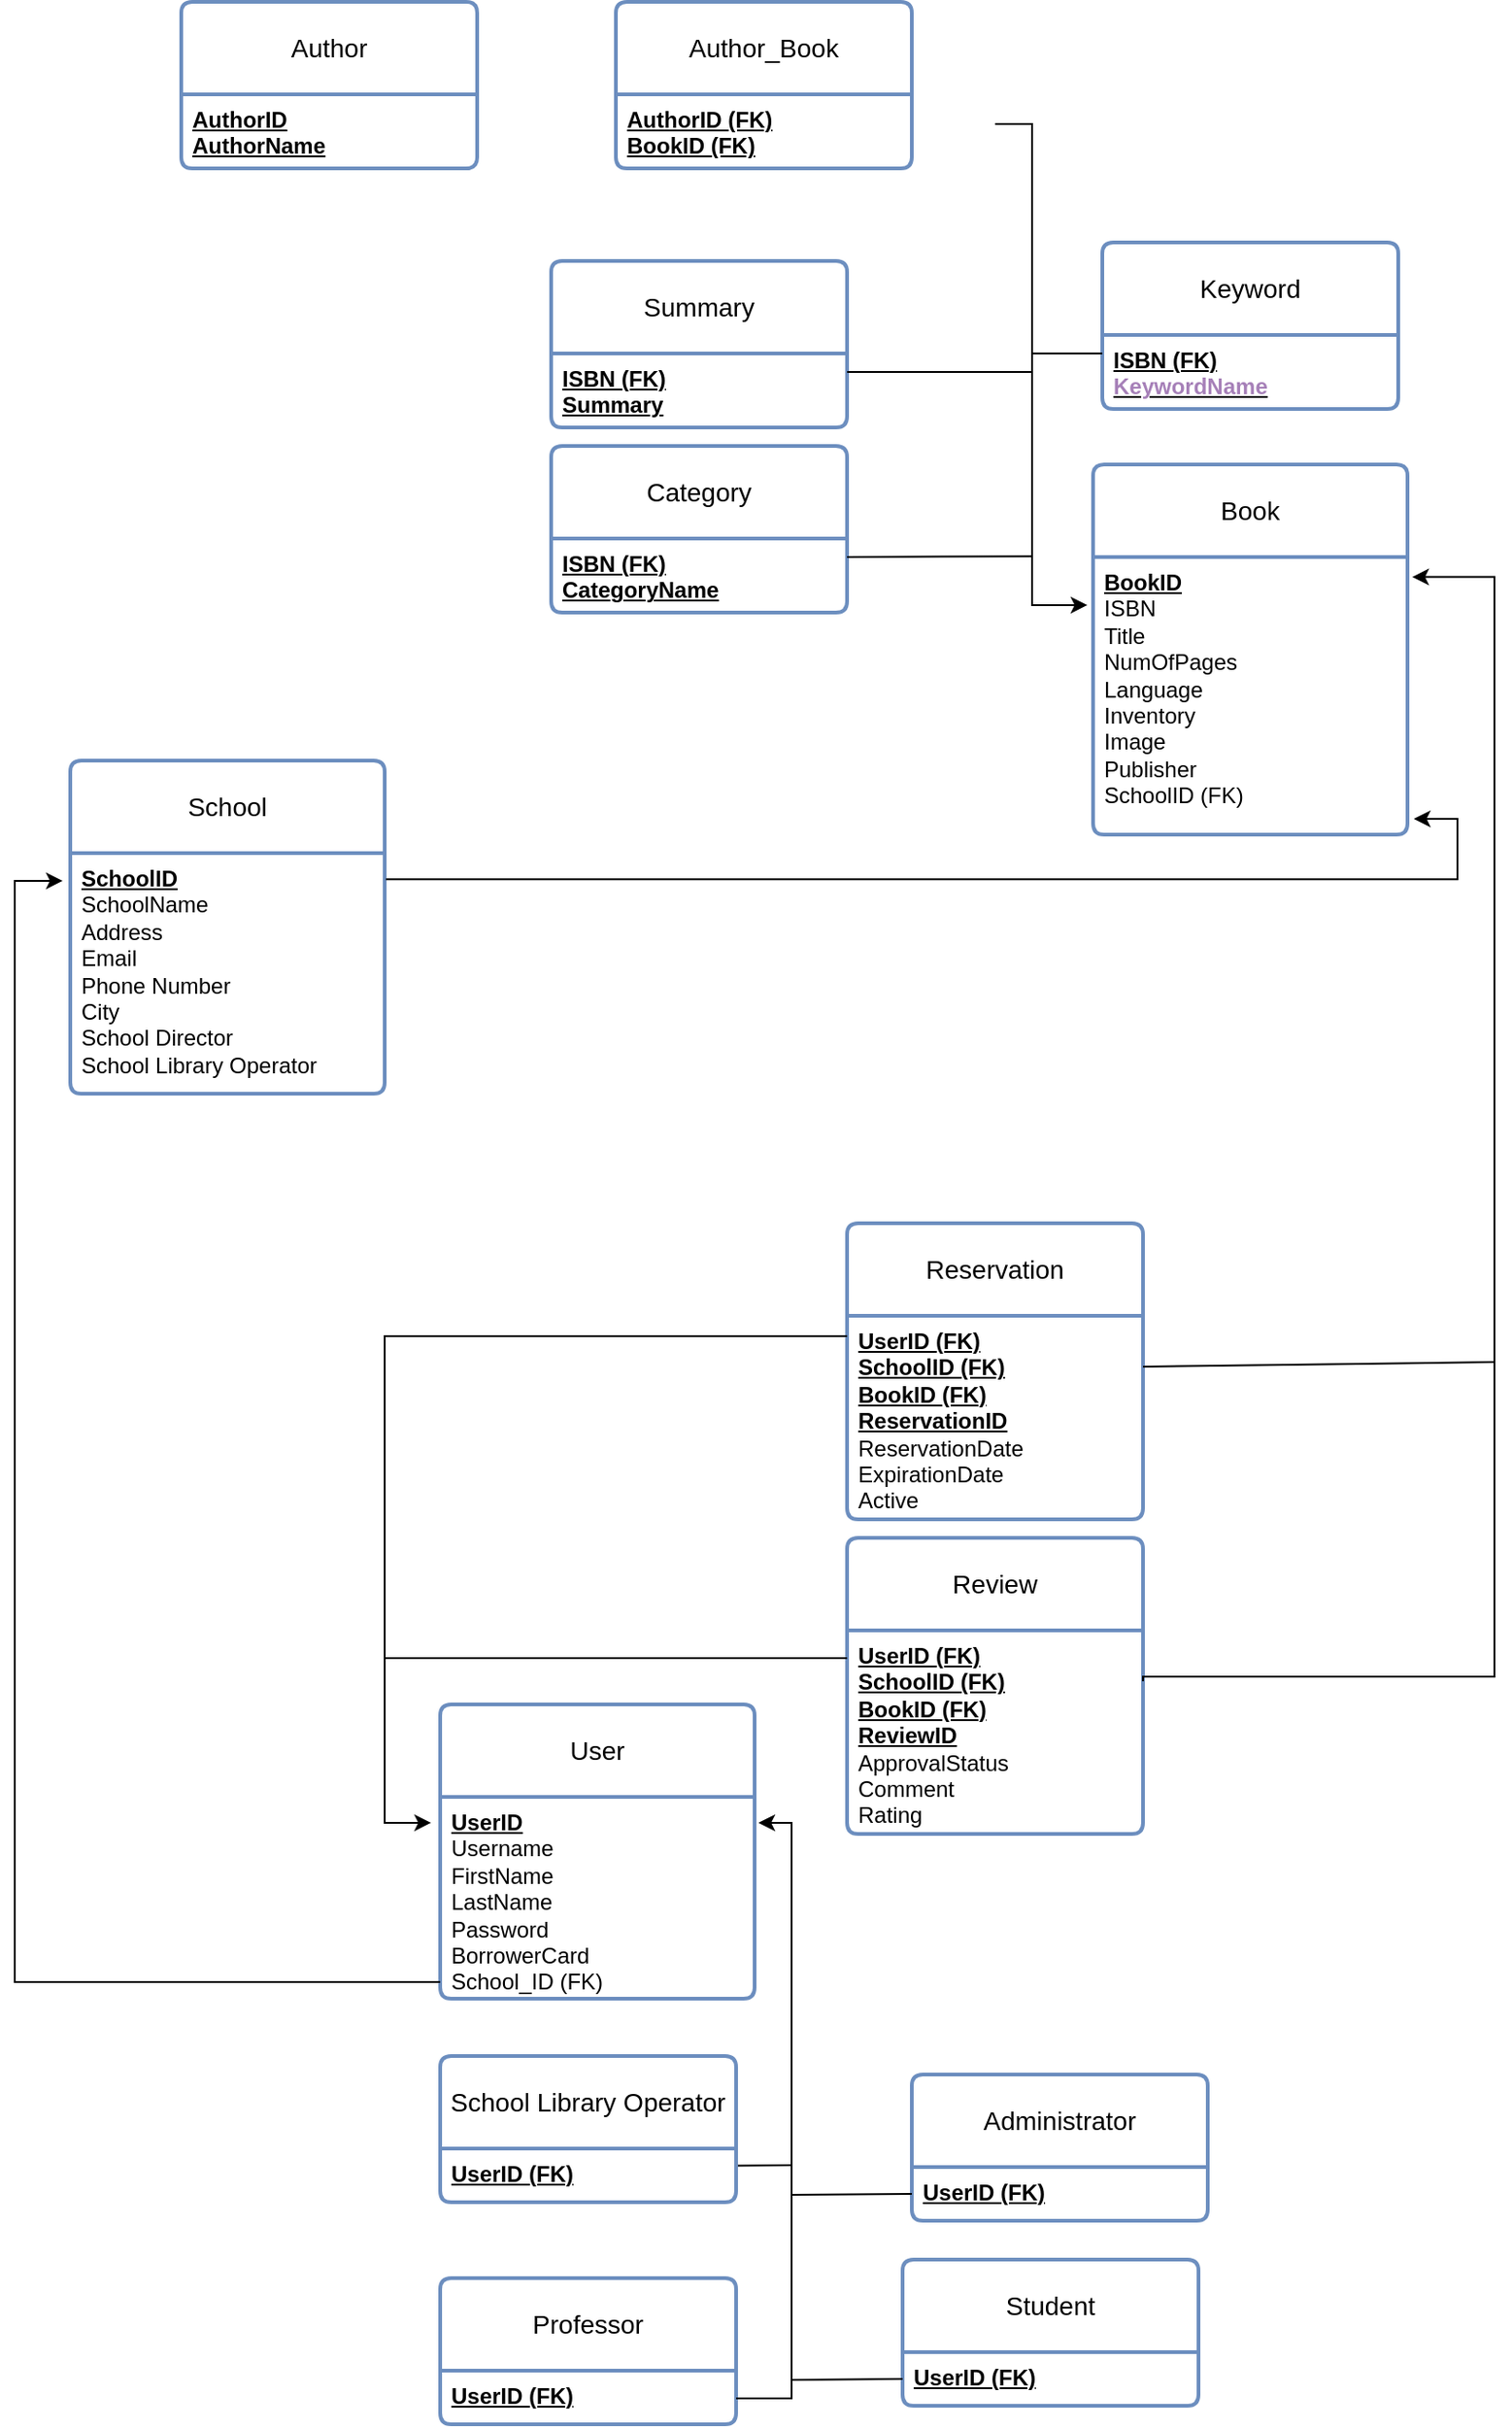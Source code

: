 <mxfile version="21.3.4" type="github">
  <diagram name="Σελίδα-1" id="zOCQZcjmYUrIdOuTZQAy">
    <mxGraphModel dx="1050" dy="1750" grid="1" gridSize="10" guides="1" tooltips="1" connect="1" arrows="1" fold="1" page="1" pageScale="1" pageWidth="827" pageHeight="1169" math="0" shadow="0">
      <root>
        <mxCell id="0" />
        <mxCell id="1" parent="0" />
        <mxCell id="oJ1XokG1mtXctFdXL_2H-8" value="School" style="swimlane;childLayout=stackLayout;horizontal=1;startSize=50;horizontalStack=0;rounded=1;fontSize=14;fontStyle=0;strokeWidth=2;resizeParent=0;resizeLast=1;shadow=0;dashed=0;align=center;arcSize=4;whiteSpace=wrap;html=1;fillColor=default;strokeColor=#6c8ebf;" parent="1" vertex="1">
          <mxGeometry x="130" y="20" width="170" height="180" as="geometry">
            <mxRectangle x="220" y="140" width="80" height="50" as="alternateBounds" />
          </mxGeometry>
        </mxCell>
        <mxCell id="oJ1XokG1mtXctFdXL_2H-9" value="&lt;u&gt;&lt;b&gt;SchoolID&lt;/b&gt;&lt;br&gt;&lt;/u&gt;SchoolName&lt;br&gt;Address&lt;br&gt;Email&lt;br&gt;Phone Number&lt;br&gt;City&lt;br&gt;School Director&lt;br&gt;School Library Operator" style="align=left;strokeColor=none;fillColor=none;spacingLeft=4;fontSize=12;verticalAlign=top;resizable=0;rotatable=0;part=1;html=1;" parent="oJ1XokG1mtXctFdXL_2H-8" vertex="1">
          <mxGeometry y="50" width="170" height="130" as="geometry" />
        </mxCell>
        <mxCell id="oJ1XokG1mtXctFdXL_2H-10" value="Book" style="swimlane;childLayout=stackLayout;horizontal=1;startSize=50;horizontalStack=0;rounded=1;fontSize=14;fontStyle=0;strokeWidth=2;resizeParent=0;resizeLast=1;shadow=0;dashed=0;align=center;arcSize=4;whiteSpace=wrap;html=1;fillColor=default;strokeColor=#6c8ebf;" parent="1" vertex="1">
          <mxGeometry x="683" y="-140" width="170" height="200" as="geometry">
            <mxRectangle x="220" y="140" width="80" height="50" as="alternateBounds" />
          </mxGeometry>
        </mxCell>
        <mxCell id="oJ1XokG1mtXctFdXL_2H-11" value="&lt;b&gt;&lt;u&gt;BookID&lt;/u&gt;&lt;br&gt;&lt;/b&gt;ISBN&lt;br&gt;Title&lt;br&gt;NumOfPages&lt;br&gt;Language&lt;br&gt;Inventory&lt;br&gt;Image&lt;br&gt;Publisher&lt;br&gt;SchoolID (FK)" style="align=left;strokeColor=none;fillColor=none;spacingLeft=4;fontSize=12;verticalAlign=top;resizable=0;rotatable=0;part=1;html=1;" parent="oJ1XokG1mtXctFdXL_2H-10" vertex="1">
          <mxGeometry y="50" width="170" height="150" as="geometry" />
        </mxCell>
        <mxCell id="oJ1XokG1mtXctFdXL_2H-14" value="Keyword" style="swimlane;childLayout=stackLayout;horizontal=1;startSize=50;horizontalStack=0;rounded=1;fontSize=14;fontStyle=0;strokeWidth=2;resizeParent=0;resizeLast=1;shadow=0;dashed=0;align=center;arcSize=4;whiteSpace=wrap;html=1;fillColor=default;strokeColor=#6c8ebf;" parent="1" vertex="1">
          <mxGeometry x="688" y="-260" width="160" height="90" as="geometry" />
        </mxCell>
        <mxCell id="oJ1XokG1mtXctFdXL_2H-15" value="&lt;b style=&quot;border-color: var(--border-color);&quot;&gt;&lt;u style=&quot;border-color: var(--border-color);&quot;&gt;&lt;b style=&quot;border-color: var(--border-color);&quot;&gt;&lt;u style=&quot;border-color: var(--border-color);&quot;&gt;&lt;b style=&quot;border-color: var(--border-color);&quot;&gt;&lt;u style=&quot;border-color: var(--border-color);&quot;&gt;ISBN (FK)&lt;/u&gt;&lt;/b&gt;&lt;br style=&quot;border-color: var(--border-color); font-weight: 400;&quot;&gt;&lt;/u&gt;&lt;/b&gt;&lt;font color=&quot;#a680b8&quot;&gt;KeywordName&lt;/font&gt;&lt;br style=&quot;border-color: var(--border-color);&quot;&gt;&lt;/u&gt;&lt;/b&gt;&lt;b&gt;&lt;u&gt;&lt;br&gt;&lt;/u&gt;&lt;/b&gt;" style="align=left;strokeColor=none;fillColor=none;spacingLeft=4;fontSize=12;verticalAlign=top;resizable=0;rotatable=0;part=1;html=1;" parent="oJ1XokG1mtXctFdXL_2H-14" vertex="1">
          <mxGeometry y="50" width="160" height="40" as="geometry" />
        </mxCell>
        <mxCell id="oJ1XokG1mtXctFdXL_2H-18" value="Category" style="swimlane;childLayout=stackLayout;horizontal=1;startSize=50;horizontalStack=0;rounded=1;fontSize=14;fontStyle=0;strokeWidth=2;resizeParent=0;resizeLast=1;shadow=0;dashed=0;align=center;arcSize=4;whiteSpace=wrap;html=1;fillColor=default;strokeColor=#6c8ebf;" parent="1" vertex="1">
          <mxGeometry x="390" y="-150" width="160" height="90" as="geometry" />
        </mxCell>
        <mxCell id="oJ1XokG1mtXctFdXL_2H-19" value="&lt;b style=&quot;border-color: var(--border-color);&quot;&gt;&lt;u style=&quot;border-color: var(--border-color);&quot;&gt;&lt;b style=&quot;border-color: var(--border-color);&quot;&gt;&lt;u style=&quot;border-color: var(--border-color);&quot;&gt;ISBN (FK)&lt;/u&gt;&lt;/b&gt;&lt;br style=&quot;border-color: var(--border-color); font-weight: 400;&quot;&gt;CategoryName&lt;br style=&quot;border-color: var(--border-color);&quot;&gt;&lt;/u&gt;&lt;/b&gt;&lt;b&gt;&lt;u&gt;&lt;br&gt;&lt;/u&gt;&lt;/b&gt;" style="align=left;strokeColor=none;fillColor=none;spacingLeft=4;fontSize=12;verticalAlign=top;resizable=0;rotatable=0;part=1;html=1;" parent="oJ1XokG1mtXctFdXL_2H-18" vertex="1">
          <mxGeometry y="50" width="160" height="40" as="geometry" />
        </mxCell>
        <mxCell id="oJ1XokG1mtXctFdXL_2H-21" value="Author" style="swimlane;childLayout=stackLayout;horizontal=1;startSize=50;horizontalStack=0;rounded=1;fontSize=14;fontStyle=0;strokeWidth=2;resizeParent=0;resizeLast=1;shadow=0;dashed=0;align=center;arcSize=4;whiteSpace=wrap;html=1;fillColor=default;strokeColor=#6c8ebf;" parent="1" vertex="1">
          <mxGeometry x="190" y="-390" width="160" height="90" as="geometry" />
        </mxCell>
        <mxCell id="oJ1XokG1mtXctFdXL_2H-22" value="&lt;b&gt;&lt;u&gt;AuthorID&lt;/u&gt;&lt;/b&gt;&lt;br&gt;&lt;b&gt;&lt;u&gt;AuthorName&lt;/u&gt;&lt;/b&gt;" style="align=left;strokeColor=none;fillColor=none;spacingLeft=4;fontSize=12;verticalAlign=top;resizable=0;rotatable=0;part=1;html=1;" parent="oJ1XokG1mtXctFdXL_2H-21" vertex="1">
          <mxGeometry y="50" width="160" height="40" as="geometry" />
        </mxCell>
        <mxCell id="oJ1XokG1mtXctFdXL_2H-24" value="User" style="swimlane;childLayout=stackLayout;horizontal=1;startSize=50;horizontalStack=0;rounded=1;fontSize=14;fontStyle=0;strokeWidth=2;resizeParent=0;resizeLast=1;shadow=0;dashed=0;align=center;arcSize=4;whiteSpace=wrap;html=1;fillColor=default;strokeColor=#6c8ebf;" parent="1" vertex="1">
          <mxGeometry x="330" y="530" width="170" height="159" as="geometry">
            <mxRectangle x="220" y="140" width="80" height="50" as="alternateBounds" />
          </mxGeometry>
        </mxCell>
        <mxCell id="oJ1XokG1mtXctFdXL_2H-25" value="&lt;u&gt;&lt;b&gt;UserID&lt;/b&gt;&lt;br&gt;&lt;/u&gt;Username&lt;br&gt;FirstName&lt;br&gt;LastName&lt;br&gt;Password&lt;br&gt;BorrowerCard&lt;br&gt;School_ID (FK)" style="align=left;strokeColor=none;fillColor=none;spacingLeft=4;fontSize=12;verticalAlign=top;resizable=0;rotatable=0;part=1;html=1;" parent="oJ1XokG1mtXctFdXL_2H-24" vertex="1">
          <mxGeometry y="50" width="170" height="109" as="geometry" />
        </mxCell>
        <mxCell id="JUQ4CYv2heBlnvrro8Wb-13" style="rounded=0;orthogonalLoop=1;jettySize=auto;html=1;exitX=1;exitY=0.75;exitDx=0;exitDy=0;endArrow=none;endFill=0;" parent="1" source="oJ1XokG1mtXctFdXL_2H-32" edge="1">
          <mxGeometry relative="1" as="geometry">
            <mxPoint x="520" y="779" as="targetPoint" />
          </mxGeometry>
        </mxCell>
        <mxCell id="oJ1XokG1mtXctFdXL_2H-32" value="School Library Operator" style="swimlane;childLayout=stackLayout;horizontal=1;startSize=50;horizontalStack=0;rounded=1;fontSize=14;fontStyle=0;strokeWidth=2;resizeParent=0;resizeLast=1;shadow=0;dashed=0;align=center;arcSize=4;whiteSpace=wrap;html=1;fillColor=default;strokeColor=#6c8ebf;" parent="1" vertex="1">
          <mxGeometry x="330" y="720" width="160" height="79" as="geometry" />
        </mxCell>
        <mxCell id="oJ1XokG1mtXctFdXL_2H-33" value="&lt;b&gt;&lt;u&gt;UserID (FK)&lt;/u&gt;&lt;/b&gt;" style="align=left;strokeColor=none;fillColor=none;spacingLeft=4;fontSize=12;verticalAlign=top;resizable=0;rotatable=0;part=1;html=1;" parent="oJ1XokG1mtXctFdXL_2H-32" vertex="1">
          <mxGeometry y="50" width="160" height="29" as="geometry" />
        </mxCell>
        <mxCell id="oJ1XokG1mtXctFdXL_2H-34" value="Professor" style="swimlane;childLayout=stackLayout;horizontal=1;startSize=50;horizontalStack=0;rounded=1;fontSize=14;fontStyle=0;strokeWidth=2;resizeParent=0;resizeLast=1;shadow=0;dashed=0;align=center;arcSize=4;whiteSpace=wrap;html=1;fillColor=default;strokeColor=#6c8ebf;" parent="1" vertex="1">
          <mxGeometry x="330" y="840" width="160" height="79" as="geometry" />
        </mxCell>
        <mxCell id="oJ1XokG1mtXctFdXL_2H-35" value="&lt;b style=&quot;border-color: var(--border-color);&quot;&gt;&lt;u style=&quot;border-color: var(--border-color);&quot;&gt;UserID (FK)&lt;/u&gt;&lt;/b&gt;" style="align=left;strokeColor=none;fillColor=none;spacingLeft=4;fontSize=12;verticalAlign=top;resizable=0;rotatable=0;part=1;html=1;" parent="oJ1XokG1mtXctFdXL_2H-34" vertex="1">
          <mxGeometry y="50" width="160" height="29" as="geometry" />
        </mxCell>
        <mxCell id="oJ1XokG1mtXctFdXL_2H-36" value="Administrator" style="swimlane;childLayout=stackLayout;horizontal=1;startSize=50;horizontalStack=0;rounded=1;fontSize=14;fontStyle=0;strokeWidth=2;resizeParent=0;resizeLast=1;shadow=0;dashed=0;align=center;arcSize=4;whiteSpace=wrap;html=1;fillColor=default;strokeColor=#6c8ebf;" parent="1" vertex="1">
          <mxGeometry x="585" y="730" width="160" height="79" as="geometry" />
        </mxCell>
        <mxCell id="oJ1XokG1mtXctFdXL_2H-37" value="&lt;b style=&quot;border-color: var(--border-color);&quot;&gt;&lt;u style=&quot;border-color: var(--border-color);&quot;&gt;UserID (FK)&lt;/u&gt;&lt;/b&gt;" style="align=left;strokeColor=none;fillColor=none;spacingLeft=4;fontSize=12;verticalAlign=top;resizable=0;rotatable=0;part=1;html=1;" parent="oJ1XokG1mtXctFdXL_2H-36" vertex="1">
          <mxGeometry y="50" width="160" height="29" as="geometry" />
        </mxCell>
        <mxCell id="oJ1XokG1mtXctFdXL_2H-38" value="Student" style="swimlane;childLayout=stackLayout;horizontal=1;startSize=50;horizontalStack=0;rounded=1;fontSize=14;fontStyle=0;strokeWidth=2;resizeParent=0;resizeLast=1;shadow=0;dashed=0;align=center;arcSize=4;whiteSpace=wrap;html=1;fillColor=default;strokeColor=#6c8ebf;" parent="1" vertex="1">
          <mxGeometry x="580" y="830" width="160" height="79" as="geometry" />
        </mxCell>
        <mxCell id="oJ1XokG1mtXctFdXL_2H-39" value="&lt;b style=&quot;border-color: var(--border-color);&quot;&gt;&lt;u style=&quot;border-color: var(--border-color);&quot;&gt;UserID (FK)&lt;/u&gt;&lt;/b&gt;" style="align=left;strokeColor=none;fillColor=none;spacingLeft=4;fontSize=12;verticalAlign=top;resizable=0;rotatable=0;part=1;html=1;" parent="oJ1XokG1mtXctFdXL_2H-38" vertex="1">
          <mxGeometry y="50" width="160" height="29" as="geometry" />
        </mxCell>
        <mxCell id="oJ1XokG1mtXctFdXL_2H-49" value="Review" style="swimlane;childLayout=stackLayout;horizontal=1;startSize=50;horizontalStack=0;rounded=1;fontSize=14;fontStyle=0;strokeWidth=2;resizeParent=0;resizeLast=1;shadow=0;dashed=0;align=center;arcSize=4;whiteSpace=wrap;html=1;fillColor=default;strokeColor=#6c8ebf;" parent="1" vertex="1">
          <mxGeometry x="550" y="440" width="160" height="160" as="geometry" />
        </mxCell>
        <mxCell id="oJ1XokG1mtXctFdXL_2H-50" value="&lt;b&gt;&lt;u&gt;UserID (FK)&lt;br&gt;SchoolID (FK)&lt;br&gt;BookID (FK)&lt;br&gt;ReviewID&lt;/u&gt;&lt;/b&gt;&lt;br&gt;ApprovalStatus&lt;br&gt;Comment&lt;br&gt;Rating" style="align=left;strokeColor=none;fillColor=none;spacingLeft=4;fontSize=12;verticalAlign=top;resizable=0;rotatable=0;part=1;html=1;" parent="oJ1XokG1mtXctFdXL_2H-49" vertex="1">
          <mxGeometry y="50" width="160" height="110" as="geometry" />
        </mxCell>
        <mxCell id="oJ1XokG1mtXctFdXL_2H-67" value="Reservation" style="swimlane;childLayout=stackLayout;horizontal=1;startSize=50;horizontalStack=0;rounded=1;fontSize=14;fontStyle=0;strokeWidth=2;resizeParent=0;resizeLast=1;shadow=0;dashed=0;align=center;arcSize=4;whiteSpace=wrap;html=1;fillColor=default;strokeColor=#6c8ebf;" parent="1" vertex="1">
          <mxGeometry x="550" y="270" width="160" height="160" as="geometry" />
        </mxCell>
        <mxCell id="oJ1XokG1mtXctFdXL_2H-68" value="&lt;u&gt;&lt;b&gt;UserID (FK)&lt;br&gt;SchoolID (FK)&lt;/b&gt;&lt;/u&gt;&lt;br&gt;&lt;b style=&quot;text-decoration-line: underline;&quot;&gt;BookID (FK)&lt;/b&gt;&lt;br&gt;&lt;b style=&quot;text-decoration-line: underline;&quot;&gt;ReservationID&lt;/b&gt;&lt;br&gt;ReservationDate&lt;br&gt;ExpirationDate&lt;br&gt;Active" style="align=left;strokeColor=none;fillColor=none;spacingLeft=4;fontSize=12;verticalAlign=top;resizable=0;rotatable=0;part=1;html=1;" parent="oJ1XokG1mtXctFdXL_2H-67" vertex="1">
          <mxGeometry y="50" width="160" height="110" as="geometry" />
        </mxCell>
        <mxCell id="JUQ4CYv2heBlnvrro8Wb-3" style="edgeStyle=elbowEdgeStyle;rounded=0;orthogonalLoop=1;jettySize=auto;html=1;entryX=1.012;entryY=0.128;entryDx=0;entryDy=0;entryPerimeter=0;" parent="1" target="oJ1XokG1mtXctFdXL_2H-25" edge="1">
          <mxGeometry relative="1" as="geometry">
            <mxPoint x="540" y="600" as="targetPoint" />
            <mxPoint x="490" y="905" as="sourcePoint" />
            <Array as="points">
              <mxPoint x="520" y="910" />
              <mxPoint x="530" y="880" />
              <mxPoint x="510" y="910" />
              <mxPoint x="530" y="750" />
            </Array>
          </mxGeometry>
        </mxCell>
        <mxCell id="JUQ4CYv2heBlnvrro8Wb-12" style="rounded=0;orthogonalLoop=1;jettySize=auto;html=1;exitX=0;exitY=0.5;exitDx=0;exitDy=0;endArrow=none;endFill=0;" parent="1" source="oJ1XokG1mtXctFdXL_2H-39" edge="1">
          <mxGeometry relative="1" as="geometry">
            <mxPoint x="520" y="895" as="targetPoint" />
          </mxGeometry>
        </mxCell>
        <mxCell id="JUQ4CYv2heBlnvrro8Wb-14" style="rounded=0;orthogonalLoop=1;jettySize=auto;html=1;exitX=0;exitY=0.5;exitDx=0;exitDy=0;endArrow=none;endFill=0;" parent="1" source="oJ1XokG1mtXctFdXL_2H-37" edge="1">
          <mxGeometry relative="1" as="geometry">
            <mxPoint x="520" y="795" as="targetPoint" />
          </mxGeometry>
        </mxCell>
        <mxCell id="JUQ4CYv2heBlnvrro8Wb-17" style="edgeStyle=elbowEdgeStyle;rounded=0;orthogonalLoop=1;jettySize=auto;html=1;entryX=-0.024;entryY=0.115;entryDx=0;entryDy=0;entryPerimeter=0;" parent="1" target="oJ1XokG1mtXctFdXL_2H-9" edge="1">
          <mxGeometry relative="1" as="geometry">
            <mxPoint x="20" y="190" as="targetPoint" />
            <mxPoint x="330" y="680" as="sourcePoint" />
            <Array as="points">
              <mxPoint x="100" y="350" />
              <mxPoint x="110" y="440" />
            </Array>
          </mxGeometry>
        </mxCell>
        <mxCell id="JUQ4CYv2heBlnvrro8Wb-22" style="edgeStyle=orthogonalEdgeStyle;rounded=0;orthogonalLoop=1;jettySize=auto;html=1;endArrow=classic;endFill=1;entryX=1.015;entryY=0.072;entryDx=0;entryDy=0;entryPerimeter=0;startArrow=none;startFill=0;exitX=1;exitY=0.25;exitDx=0;exitDy=0;" parent="1" source="oJ1XokG1mtXctFdXL_2H-50" target="oJ1XokG1mtXctFdXL_2H-11" edge="1">
          <mxGeometry relative="1" as="geometry">
            <mxPoint x="870" y="-50" as="targetPoint" />
            <mxPoint x="760" y="500" as="sourcePoint" />
            <Array as="points">
              <mxPoint x="900" y="515" />
              <mxPoint x="900" y="-79" />
            </Array>
          </mxGeometry>
        </mxCell>
        <mxCell id="JUQ4CYv2heBlnvrro8Wb-23" style="rounded=0;orthogonalLoop=1;jettySize=auto;html=1;endArrow=none;endFill=0;exitX=1;exitY=0.25;exitDx=0;exitDy=0;" parent="1" source="oJ1XokG1mtXctFdXL_2H-68" edge="1">
          <mxGeometry relative="1" as="geometry">
            <mxPoint x="900" y="345" as="targetPoint" />
            <mxPoint x="710" y="340" as="sourcePoint" />
          </mxGeometry>
        </mxCell>
        <mxCell id="JUQ4CYv2heBlnvrro8Wb-25" style="rounded=0;orthogonalLoop=1;jettySize=auto;html=1;endArrow=classic;endFill=1;edgeStyle=elbowEdgeStyle;entryX=-0.029;entryY=0.128;entryDx=0;entryDy=0;entryPerimeter=0;exitX=0;exitY=0.1;exitDx=0;exitDy=0;exitPerimeter=0;" parent="1" source="oJ1XokG1mtXctFdXL_2H-68" target="oJ1XokG1mtXctFdXL_2H-25" edge="1">
          <mxGeometry relative="1" as="geometry">
            <mxPoint x="130" y="500" as="targetPoint" />
            <Array as="points">
              <mxPoint x="300" y="410" />
              <mxPoint x="130" y="530" />
              <mxPoint x="380" y="630" />
              <mxPoint x="420" y="640" />
            </Array>
            <mxPoint x="300" y="340" as="sourcePoint" />
          </mxGeometry>
        </mxCell>
        <mxCell id="JUQ4CYv2heBlnvrro8Wb-27" value="" style="endArrow=none;html=1;rounded=0;" parent="1" edge="1">
          <mxGeometry width="50" height="50" relative="1" as="geometry">
            <mxPoint x="300" y="505" as="sourcePoint" />
            <mxPoint x="550" y="505" as="targetPoint" />
          </mxGeometry>
        </mxCell>
        <mxCell id="JUQ4CYv2heBlnvrro8Wb-35" value="" style="edgeStyle=elbowEdgeStyle;orthogonalLoop=1;jettySize=auto;html=1;rounded=0;entryX=-0.018;entryY=0.173;entryDx=0;entryDy=0;entryPerimeter=0;" parent="1" target="oJ1XokG1mtXctFdXL_2H-11" edge="1">
          <mxGeometry width="100" relative="1" as="geometry">
            <mxPoint x="630" y="-324" as="sourcePoint" />
            <mxPoint x="683" y="-80" as="targetPoint" />
            <Array as="points">
              <mxPoint x="650" y="-60" />
              <mxPoint x="650" y="-220" />
              <mxPoint x="653" y="-160" />
            </Array>
          </mxGeometry>
        </mxCell>
        <mxCell id="JUQ4CYv2heBlnvrro8Wb-38" value="" style="endArrow=classic;html=1;rounded=0;exitX=1.004;exitY=0.109;exitDx=0;exitDy=0;exitPerimeter=0;edgeStyle=elbowEdgeStyle;entryX=1.02;entryY=0.943;entryDx=0;entryDy=0;entryPerimeter=0;endFill=1;" parent="1" source="oJ1XokG1mtXctFdXL_2H-9" target="oJ1XokG1mtXctFdXL_2H-11" edge="1">
          <mxGeometry width="50" height="50" relative="1" as="geometry">
            <mxPoint x="750" y="260" as="sourcePoint" />
            <mxPoint x="890" y="50" as="targetPoint" />
            <Array as="points">
              <mxPoint x="880" y="70" />
            </Array>
          </mxGeometry>
        </mxCell>
        <mxCell id="JUQ4CYv2heBlnvrro8Wb-50" style="rounded=0;orthogonalLoop=1;jettySize=auto;html=1;exitX=1;exitY=0.25;exitDx=0;exitDy=0;endArrow=none;endFill=0;" parent="1" edge="1">
          <mxGeometry relative="1" as="geometry">
            <mxPoint x="650" y="-90.4" as="targetPoint" />
            <mxPoint x="550" y="-90" as="sourcePoint" />
          </mxGeometry>
        </mxCell>
        <mxCell id="fjZzuGaomFzjhE8aprJj-2" value="Summary" style="swimlane;childLayout=stackLayout;horizontal=1;startSize=50;horizontalStack=0;rounded=1;fontSize=14;fontStyle=0;strokeWidth=2;resizeParent=0;resizeLast=1;shadow=0;dashed=0;align=center;arcSize=4;whiteSpace=wrap;html=1;fillColor=default;strokeColor=#6c8ebf;" parent="1" vertex="1">
          <mxGeometry x="390" y="-250" width="160" height="90" as="geometry" />
        </mxCell>
        <mxCell id="fjZzuGaomFzjhE8aprJj-3" value="&lt;b style=&quot;border-color: var(--border-color);&quot;&gt;&lt;u style=&quot;border-color: var(--border-color);&quot;&gt;&lt;b style=&quot;border-color: var(--border-color);&quot;&gt;&lt;u style=&quot;border-color: var(--border-color);&quot;&gt;ISBN (FK)&lt;/u&gt;&lt;/b&gt;&lt;br style=&quot;border-color: var(--border-color); font-weight: 400;&quot;&gt;&lt;/u&gt;&lt;/b&gt;&lt;b&gt;&lt;u&gt;Summary&lt;br&gt;&lt;/u&gt;&lt;/b&gt;" style="align=left;strokeColor=none;fillColor=none;spacingLeft=4;fontSize=12;verticalAlign=top;resizable=0;rotatable=0;part=1;html=1;" parent="fjZzuGaomFzjhE8aprJj-2" vertex="1">
          <mxGeometry y="50" width="160" height="40" as="geometry" />
        </mxCell>
        <mxCell id="fjZzuGaomFzjhE8aprJj-7" style="edgeStyle=orthogonalEdgeStyle;rounded=0;orthogonalLoop=1;jettySize=auto;html=1;exitX=1;exitY=0.25;exitDx=0;exitDy=0;endArrow=none;endFill=0;" parent="1" source="fjZzuGaomFzjhE8aprJj-3" edge="1">
          <mxGeometry relative="1" as="geometry">
            <mxPoint x="650" y="-190" as="targetPoint" />
          </mxGeometry>
        </mxCell>
        <mxCell id="fjZzuGaomFzjhE8aprJj-8" style="edgeStyle=orthogonalEdgeStyle;rounded=0;orthogonalLoop=1;jettySize=auto;html=1;exitX=0;exitY=0.25;exitDx=0;exitDy=0;endArrow=none;endFill=0;" parent="1" source="oJ1XokG1mtXctFdXL_2H-15" edge="1">
          <mxGeometry relative="1" as="geometry">
            <mxPoint x="650" y="-200" as="targetPoint" />
          </mxGeometry>
        </mxCell>
        <mxCell id="lPLYcv-aOFJ9D-rJAz7b-1" value="Author_Book" style="swimlane;childLayout=stackLayout;horizontal=1;startSize=50;horizontalStack=0;rounded=1;fontSize=14;fontStyle=0;strokeWidth=2;resizeParent=0;resizeLast=1;shadow=0;dashed=0;align=center;arcSize=4;whiteSpace=wrap;html=1;fillColor=default;strokeColor=#6c8ebf;" vertex="1" parent="1">
          <mxGeometry x="425" y="-390" width="160" height="90" as="geometry" />
        </mxCell>
        <mxCell id="lPLYcv-aOFJ9D-rJAz7b-2" value="&lt;b&gt;&lt;u&gt;AuthorID (FK)&lt;/u&gt;&lt;/b&gt;&lt;br&gt;&lt;b&gt;&lt;u&gt;BookID (FK)&lt;/u&gt;&lt;/b&gt;" style="align=left;strokeColor=none;fillColor=none;spacingLeft=4;fontSize=12;verticalAlign=top;resizable=0;rotatable=0;part=1;html=1;" vertex="1" parent="lPLYcv-aOFJ9D-rJAz7b-1">
          <mxGeometry y="50" width="160" height="40" as="geometry" />
        </mxCell>
      </root>
    </mxGraphModel>
  </diagram>
</mxfile>
